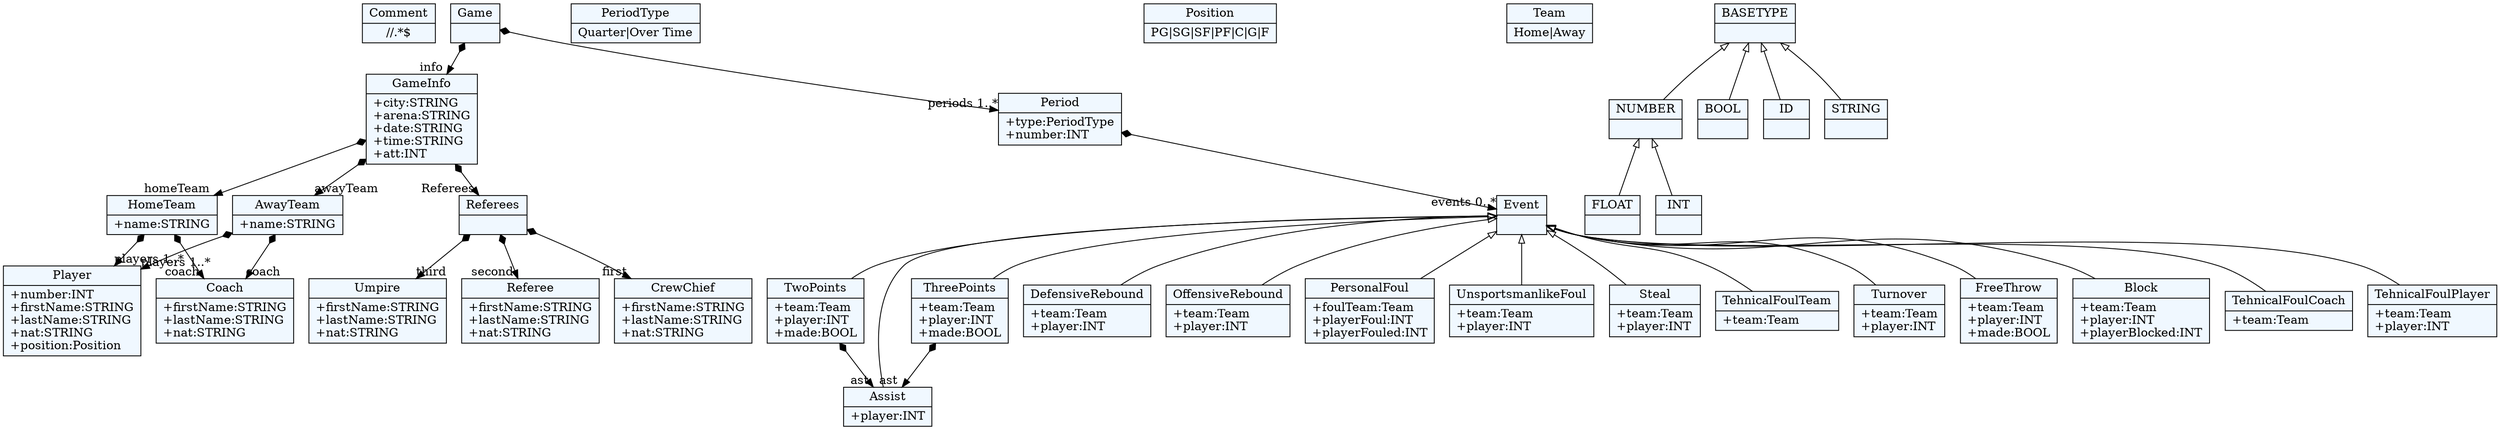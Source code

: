 
    digraph xtext {
    fontname = "Bitstream Vera Sans"
    fontsize = 8
    node[
        shape=record,
        style=filled,
        fillcolor=aliceblue
    ]
    edge[dir=black,arrowtail=empty]


57300880[ label="{Comment|\/\/.*$}"]

57230776[ label="{Referee|+firstName:STRING\l+lastName:STRING\l+nat:STRING\l}"]

57230304[ label="{CrewChief|+firstName:STRING\l+lastName:STRING\l+nat:STRING\l}"]

57231248[ label="{Umpire|+firstName:STRING\l+lastName:STRING\l+nat:STRING\l}"]

57259448[ label="{PeriodType|Quarter\|Over Time}"]

57299936[ label="{TehnicalFoulPlayer|+team:Team\l+player:INT\l}"]

57261336 -> 57280400[arrowtail=diamond, dir=both, headlabel="ast "]
57261336[ label="{TwoPoints|+team:Team\l+player:INT\l+made:BOOL\l}"]

57281816[ label="{DefensiveRebound|+team:Team\l+player:INT\l}"]

57281344[ label="{OffensiveRebound|+team:Team\l+player:INT\l}"]

57278984[ label="{PersonalFoul|+foulTeam:Team\l+playerFoul:INT\l+playerFouled:INT\l}"]

57229360 -> 57229832[arrowtail=diamond, dir=both, headlabel="Referees "]
57229360 -> 57231720[arrowtail=diamond, dir=both, headlabel="homeTeam "]
57229360 -> 57232192[arrowtail=diamond, dir=both, headlabel="awayTeam "]
57229360[ label="{GameInfo|+city:STRING\l+arena:STRING\l+date:STRING\l+time:STRING\l+att:INT\l}"]

57231720 -> 57232664[arrowtail=diamond, dir=both, headlabel="players 1..*"]
57231720 -> 57258504[arrowtail=diamond, dir=both, headlabel="coach "]
57231720[ label="{HomeTeam|+name:STRING\l}"]

57171224 -> 57229360[arrowtail=diamond, dir=both, headlabel="info "]
57171224 -> 57258976[arrowtail=diamond, dir=both, headlabel="periods 1..*"]
57171224[ label="{Game|}"]

57300408[ label="{UnsportsmanlikeFoul|+team:Team\l+player:INT\l}"]

57258504[ label="{Coach|+firstName:STRING\l+lastName:STRING\l+nat:STRING\l}"]

57279928[ label="{Steal|+team:Team\l+player:INT\l}"]

57258032[ label="{Position|PG\|SG\|SF\|PF\|C\|G\|F}"]

57232664[ label="{Player|+number:INT\l+firstName:STRING\l+lastName:STRING\l+nat:STRING\l+position:Position\l}"]

57298992[ label="{TehnicalFoulTeam|+team:Team\l}"]

57279456[ label="{Turnover|+team:Team\l+player:INT\l}"]

57260864[ label="{FreeThrow|+team:Team\l+player:INT\l+made:BOOL\l}"]

57260392[ label="{Team|Home\|Away}"]

57259920[ label="{Event|}"]
57259920 -> 57260864 [dir=back]
57259920 -> 57261336 [dir=back]
57259920 -> 57278512 [dir=back]
57259920 -> 57280400 [dir=back]
57259920 -> 57278984 [dir=back]
57259920 -> 57279456 [dir=back]
57259920 -> 57279928 [dir=back]
57259920 -> 57280872 [dir=back]
57259920 -> 57281344 [dir=back]
57259920 -> 57281816 [dir=back]
57259920 -> 57298992 [dir=back]
57259920 -> 57299464 [dir=back]
57259920 -> 57299936 [dir=back]
57259920 -> 57300408 [dir=back]

57280400[ label="{Assist|+player:INT\l}"]

57280872[ label="{Block|+team:Team\l+player:INT\l+playerBlocked:INT\l}"]

57258976 -> 57259920[arrowtail=diamond, dir=both, headlabel="events 0..*"]
57258976[ label="{Period|+type:PeriodType\l+number:INT\l}"]

57278512 -> 57280400[arrowtail=diamond, dir=both, headlabel="ast "]
57278512[ label="{ThreePoints|+team:Team\l+player:INT\l+made:BOOL\l}"]

57232192 -> 57232664[arrowtail=diamond, dir=both, headlabel="players 1..*"]
57232192 -> 57258504[arrowtail=diamond, dir=both, headlabel="coach "]
57232192[ label="{AwayTeam|+name:STRING\l}"]

57299464[ label="{TehnicalFoulCoach|+team:Team\l}"]

57229832 -> 57230304[arrowtail=diamond, dir=both, headlabel="first "]
57229832 -> 57230776[arrowtail=diamond, dir=both, headlabel="second "]
57229832 -> 57231248[arrowtail=diamond, dir=both, headlabel="third "]
57229832[ label="{Referees|}"]

47145008[ label="{FLOAT|}"]

47145480[ label="{NUMBER|}"]
47145480 -> 47145008 [dir=back]
47145480 -> 47111448 [dir=back]

47110976[ label="{BOOL|}"]

47110032[ label="{ID|}"]

47111448[ label="{INT|}"]

47145952[ label="{BASETYPE|}"]
47145952 -> 47145480 [dir=back]
47145952 -> 47110976 [dir=back]
47145952 -> 47110032 [dir=back]
47145952 -> 47110504 [dir=back]

47110504[ label="{STRING|}"]


}
